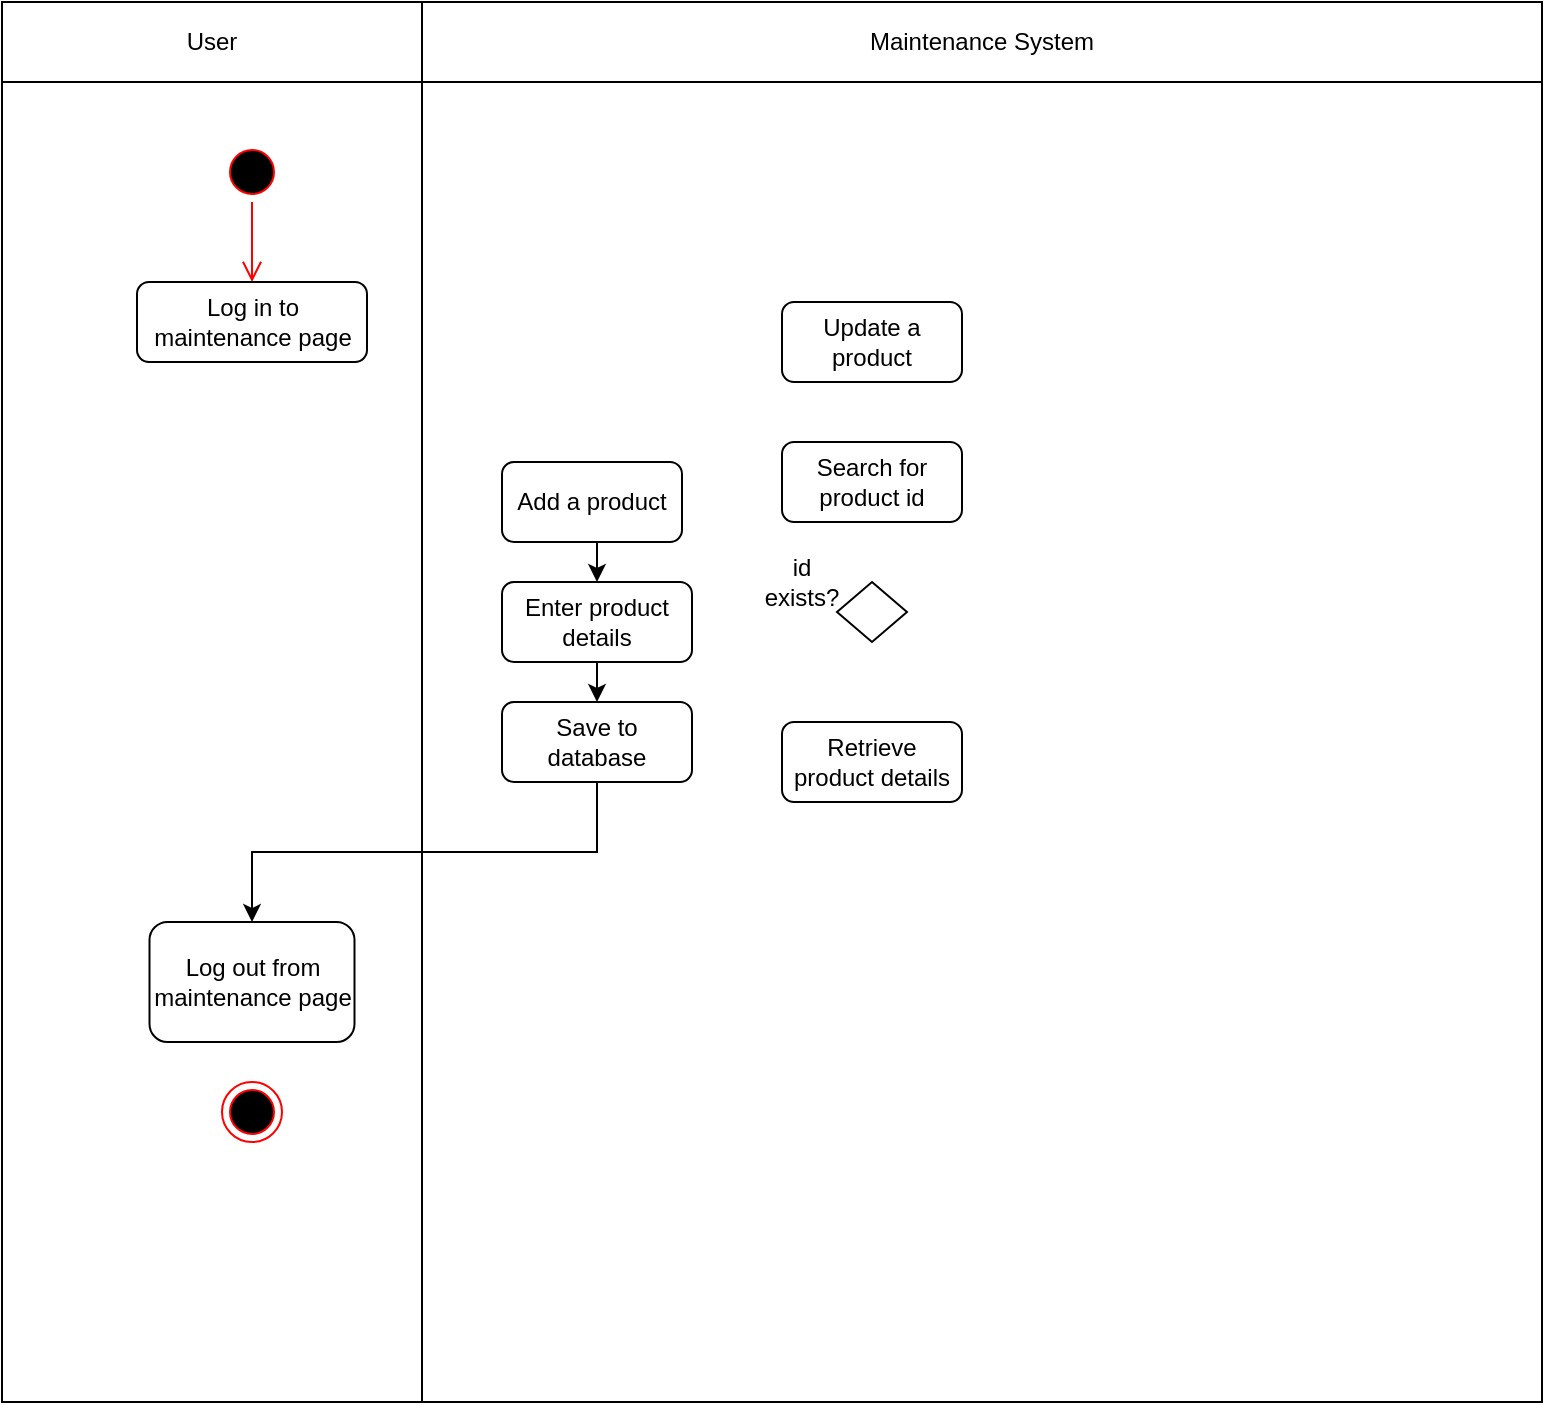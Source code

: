 <mxfile version="13.8.1" type="github"><diagram id="zse4vJNov2tEHEihTfrV" name="Page-1"><mxGraphModel dx="1422" dy="794" grid="1" gridSize="10" guides="1" tooltips="1" connect="1" arrows="1" fold="1" page="1" pageScale="1" pageWidth="850" pageHeight="1100" math="0" shadow="0"><root><mxCell id="0"/><mxCell id="1" parent="0"/><mxCell id="x6HnZxZNoNrvlAqvxw_d-8" value="" style="ellipse;html=1;shape=startState;fillColor=#000000;strokeColor=#ff0000;" vertex="1" parent="1"><mxGeometry x="190" y="90" width="30" height="30" as="geometry"/></mxCell><mxCell id="x6HnZxZNoNrvlAqvxw_d-9" value="" style="edgeStyle=orthogonalEdgeStyle;html=1;verticalAlign=bottom;endArrow=open;endSize=8;strokeColor=#ff0000;" edge="1" source="x6HnZxZNoNrvlAqvxw_d-8" parent="1"><mxGeometry relative="1" as="geometry"><mxPoint x="205" y="160" as="targetPoint"/></mxGeometry></mxCell><mxCell id="x6HnZxZNoNrvlAqvxw_d-13" value="Log in to maintenance page" style="rounded=1;whiteSpace=wrap;html=1;" vertex="1" parent="1"><mxGeometry x="147.5" y="160" width="115" height="40" as="geometry"/></mxCell><mxCell id="x6HnZxZNoNrvlAqvxw_d-23" style="edgeStyle=orthogonalEdgeStyle;rounded=0;orthogonalLoop=1;jettySize=auto;html=1;exitX=0.5;exitY=1;exitDx=0;exitDy=0;entryX=0.5;entryY=0;entryDx=0;entryDy=0;" edge="1" parent="1" source="x6HnZxZNoNrvlAqvxw_d-17" target="x6HnZxZNoNrvlAqvxw_d-18"><mxGeometry relative="1" as="geometry"/></mxCell><mxCell id="x6HnZxZNoNrvlAqvxw_d-17" value="Add a product" style="rounded=1;whiteSpace=wrap;html=1;" vertex="1" parent="1"><mxGeometry x="330" y="250" width="90" height="40" as="geometry"/></mxCell><mxCell id="x6HnZxZNoNrvlAqvxw_d-24" style="edgeStyle=orthogonalEdgeStyle;rounded=0;orthogonalLoop=1;jettySize=auto;html=1;exitX=0.5;exitY=1;exitDx=0;exitDy=0;entryX=0.5;entryY=0;entryDx=0;entryDy=0;" edge="1" parent="1" source="x6HnZxZNoNrvlAqvxw_d-18" target="x6HnZxZNoNrvlAqvxw_d-19"><mxGeometry relative="1" as="geometry"/></mxCell><mxCell id="x6HnZxZNoNrvlAqvxw_d-18" value="Enter product details" style="rounded=1;whiteSpace=wrap;html=1;" vertex="1" parent="1"><mxGeometry x="330" y="310" width="95" height="40" as="geometry"/></mxCell><mxCell id="x6HnZxZNoNrvlAqvxw_d-25" style="edgeStyle=orthogonalEdgeStyle;rounded=0;orthogonalLoop=1;jettySize=auto;html=1;exitX=0.5;exitY=1;exitDx=0;exitDy=0;entryX=0.5;entryY=0;entryDx=0;entryDy=0;" edge="1" parent="1" source="x6HnZxZNoNrvlAqvxw_d-19" target="x6HnZxZNoNrvlAqvxw_d-21"><mxGeometry relative="1" as="geometry"/></mxCell><mxCell id="x6HnZxZNoNrvlAqvxw_d-19" value="Save to database" style="rounded=1;whiteSpace=wrap;html=1;" vertex="1" parent="1"><mxGeometry x="330" y="370" width="95" height="40" as="geometry"/></mxCell><mxCell id="x6HnZxZNoNrvlAqvxw_d-20" value="" style="ellipse;html=1;shape=endState;fillColor=#000000;strokeColor=#ff0000;" vertex="1" parent="1"><mxGeometry x="190" y="560" width="30" height="30" as="geometry"/></mxCell><mxCell id="x6HnZxZNoNrvlAqvxw_d-21" value="Log out from maintenance page" style="rounded=1;whiteSpace=wrap;html=1;" vertex="1" parent="1"><mxGeometry x="153.75" y="480" width="102.5" height="60" as="geometry"/></mxCell><mxCell id="x6HnZxZNoNrvlAqvxw_d-26" value="Update a product" style="rounded=1;whiteSpace=wrap;html=1;" vertex="1" parent="1"><mxGeometry x="470" y="170" width="90" height="40" as="geometry"/></mxCell><mxCell id="x6HnZxZNoNrvlAqvxw_d-27" value="Search for product id" style="rounded=1;whiteSpace=wrap;html=1;" vertex="1" parent="1"><mxGeometry x="470" y="240" width="90" height="40" as="geometry"/></mxCell><mxCell id="x6HnZxZNoNrvlAqvxw_d-28" value="" style="rhombus;whiteSpace=wrap;html=1;" vertex="1" parent="1"><mxGeometry x="497.5" y="310" width="35" height="30" as="geometry"/></mxCell><mxCell id="x6HnZxZNoNrvlAqvxw_d-29" value="id exists?" style="text;html=1;strokeColor=none;fillColor=none;align=center;verticalAlign=middle;whiteSpace=wrap;rounded=0;" vertex="1" parent="1"><mxGeometry x="460" y="300" width="40" height="20" as="geometry"/></mxCell><mxCell id="x6HnZxZNoNrvlAqvxw_d-31" value="Retrieve product details" style="rounded=1;whiteSpace=wrap;html=1;" vertex="1" parent="1"><mxGeometry x="470" y="380" width="90" height="40" as="geometry"/></mxCell><mxCell id="x6HnZxZNoNrvlAqvxw_d-1" value="" style="shape=table;html=1;whiteSpace=wrap;startSize=0;container=1;collapsible=0;childLayout=tableLayout;shadow=0;sketch=0;fillColor=#FFFFFF;fillOpacity=0;" vertex="1" parent="1"><mxGeometry x="80" y="20" width="770" height="700" as="geometry"/></mxCell><mxCell id="x6HnZxZNoNrvlAqvxw_d-2" value="" style="shape=partialRectangle;html=1;whiteSpace=wrap;collapsible=0;dropTarget=0;pointerEvents=0;fillColor=none;top=0;left=0;bottom=0;right=0;points=[[0,0.5],[1,0.5]];portConstraint=eastwest;" vertex="1" parent="x6HnZxZNoNrvlAqvxw_d-1"><mxGeometry width="770" height="40" as="geometry"/></mxCell><mxCell id="x6HnZxZNoNrvlAqvxw_d-3" value="User" style="shape=partialRectangle;html=1;whiteSpace=wrap;connectable=0;overflow=hidden;fillColor=none;top=0;left=0;bottom=0;right=0;" vertex="1" parent="x6HnZxZNoNrvlAqvxw_d-2"><mxGeometry width="210" height="40" as="geometry"/></mxCell><mxCell id="x6HnZxZNoNrvlAqvxw_d-4" value="Maintenance System&lt;br&gt;" style="shape=partialRectangle;html=1;whiteSpace=wrap;connectable=0;overflow=hidden;fillColor=none;top=0;left=0;bottom=0;right=0;" vertex="1" parent="x6HnZxZNoNrvlAqvxw_d-2"><mxGeometry x="210" width="560" height="40" as="geometry"/></mxCell><mxCell id="x6HnZxZNoNrvlAqvxw_d-5" value="" style="shape=partialRectangle;html=1;whiteSpace=wrap;collapsible=0;dropTarget=0;pointerEvents=0;fillColor=none;top=0;left=0;bottom=0;right=0;points=[[0,0.5],[1,0.5]];portConstraint=eastwest;" vertex="1" parent="x6HnZxZNoNrvlAqvxw_d-1"><mxGeometry y="40" width="770" height="660" as="geometry"/></mxCell><mxCell id="x6HnZxZNoNrvlAqvxw_d-6" value="" style="shape=partialRectangle;html=1;whiteSpace=wrap;connectable=0;overflow=hidden;fillColor=none;top=0;left=0;bottom=0;right=0;" vertex="1" parent="x6HnZxZNoNrvlAqvxw_d-5"><mxGeometry width="210" height="660" as="geometry"/></mxCell><mxCell id="x6HnZxZNoNrvlAqvxw_d-7" value="" style="shape=partialRectangle;html=1;whiteSpace=wrap;connectable=0;overflow=hidden;fillColor=none;top=0;left=0;bottom=0;right=0;" vertex="1" parent="x6HnZxZNoNrvlAqvxw_d-5"><mxGeometry x="210" width="560" height="660" as="geometry"/></mxCell></root></mxGraphModel></diagram></mxfile>